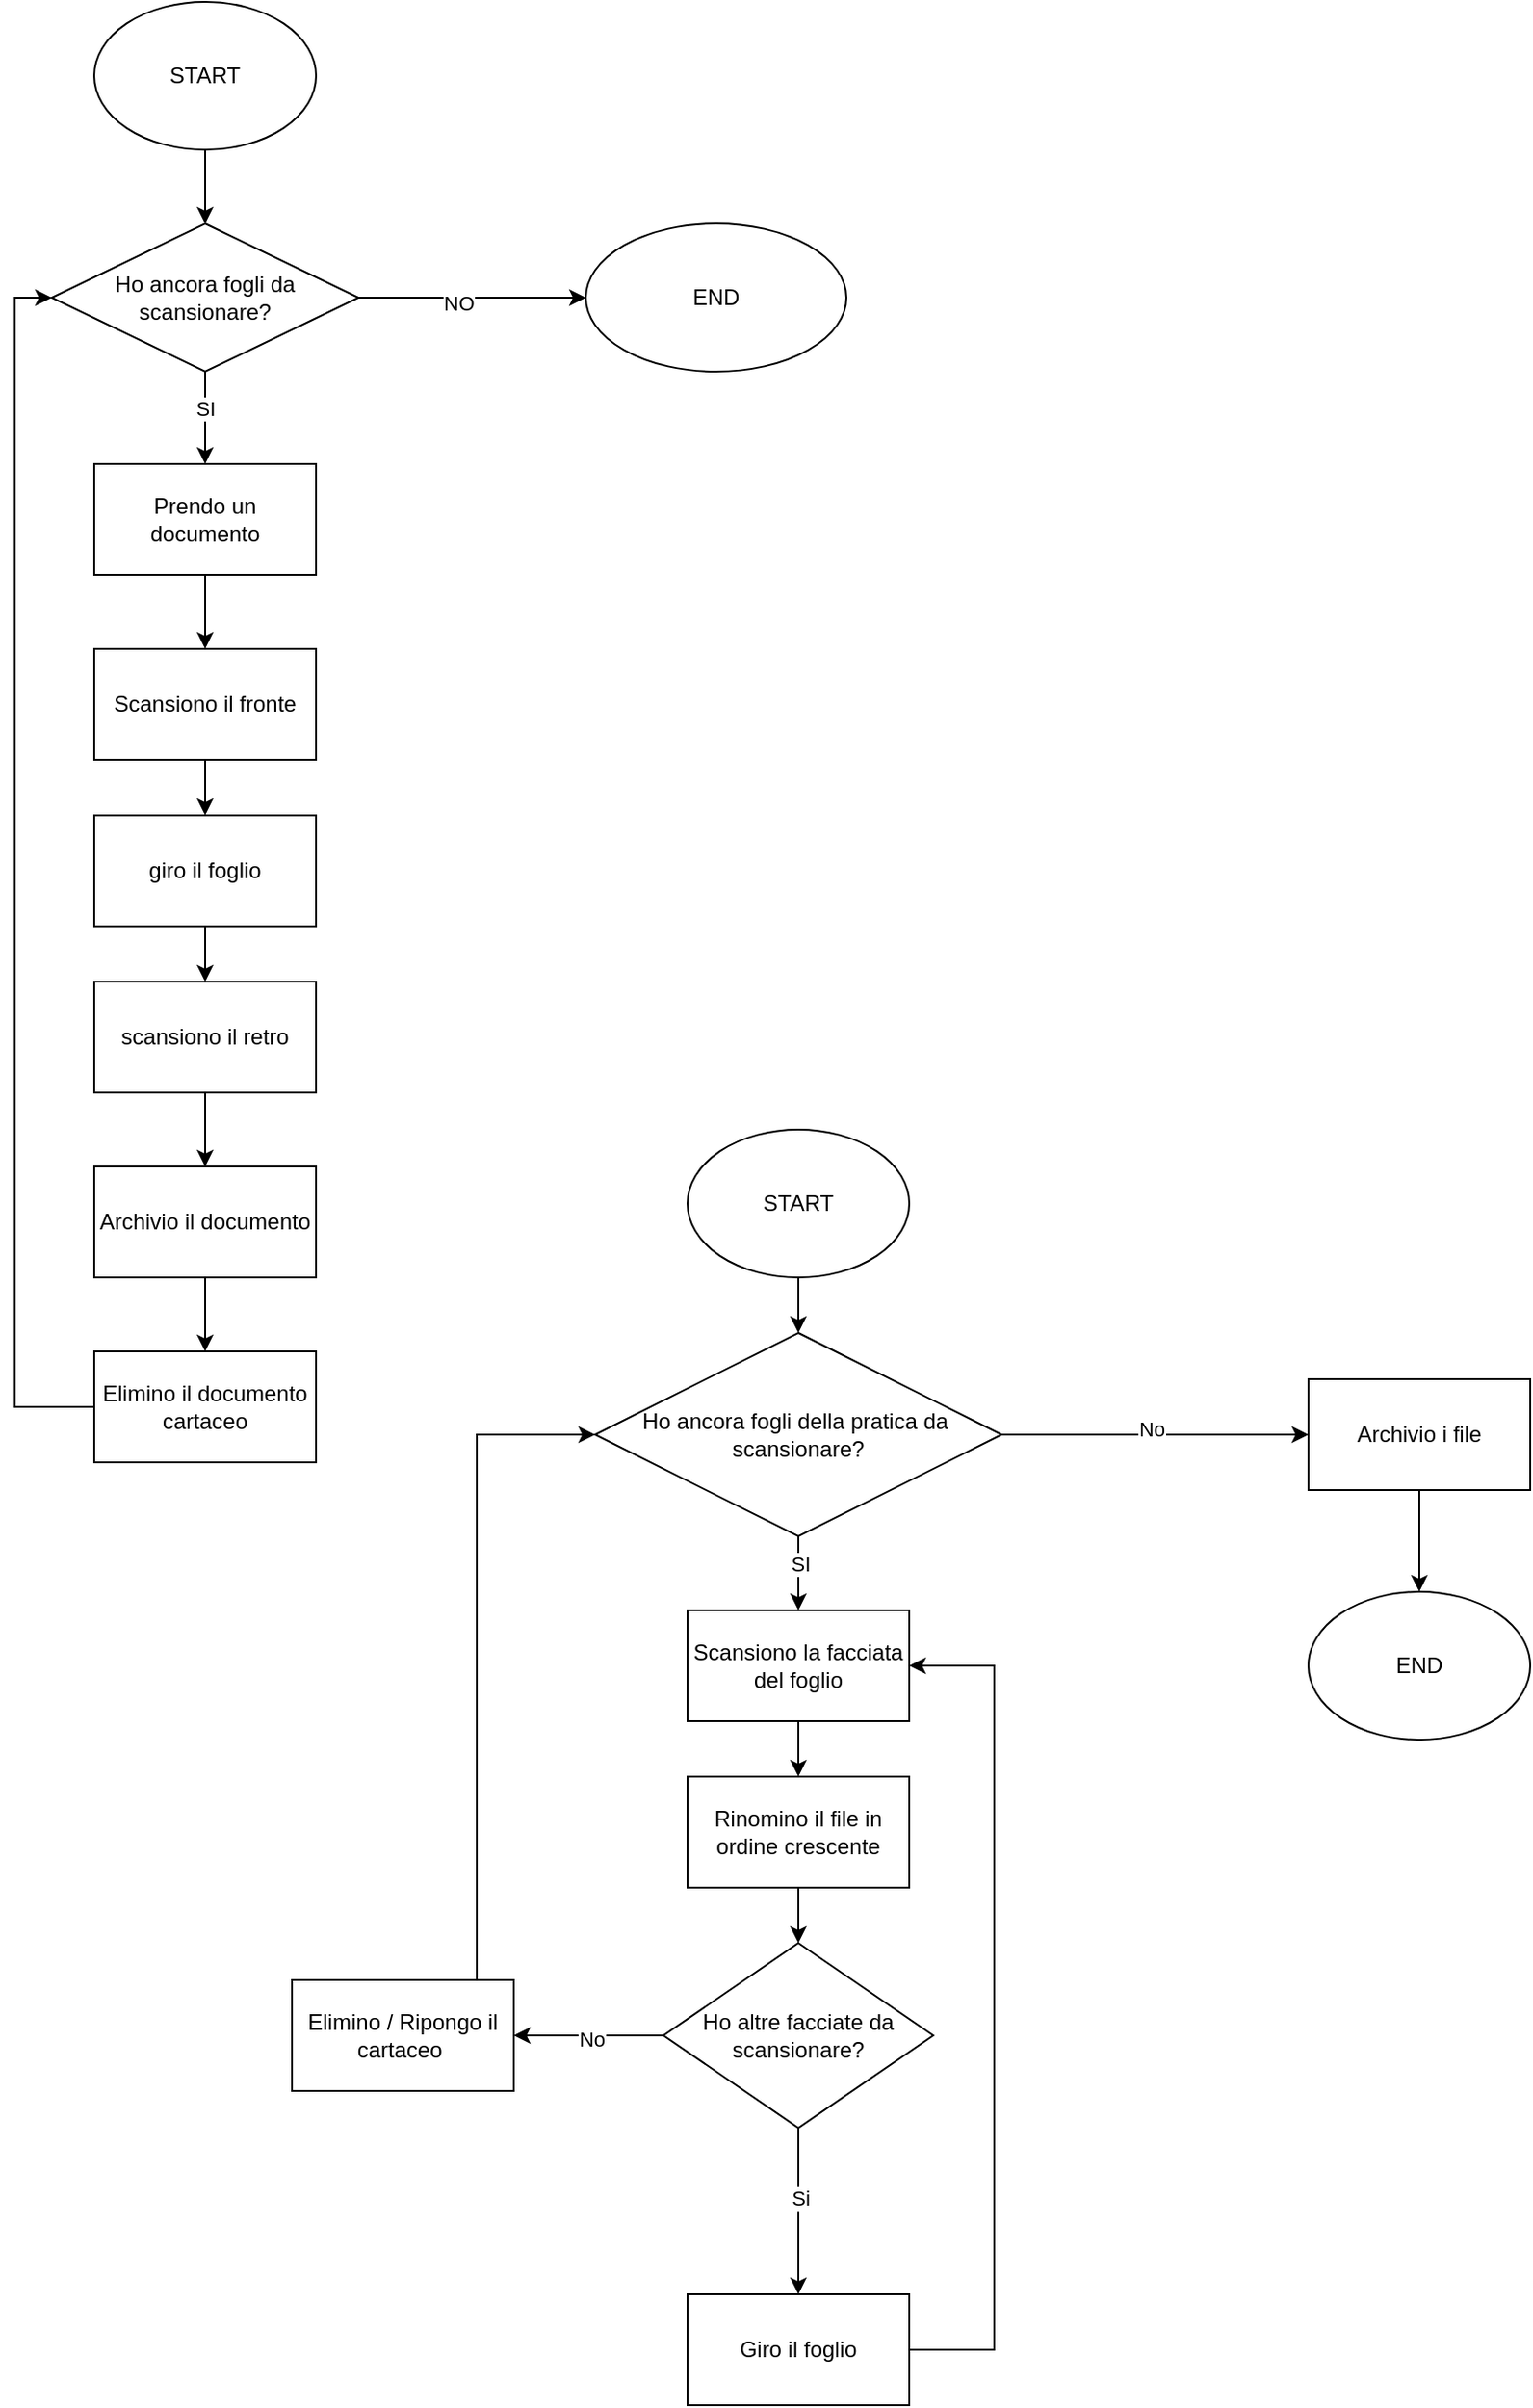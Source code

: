 <mxfile version="22.1.8" type="google">
  <diagram name="Pagina-1" id="9D4lfbzUUJnUj3Vq5h7a">
    <mxGraphModel grid="1" page="1" gridSize="10" guides="1" tooltips="1" connect="1" arrows="1" fold="1" pageScale="1" pageWidth="827" pageHeight="1169" math="0" shadow="0">
      <root>
        <mxCell id="0" />
        <mxCell id="1" parent="0" />
        <mxCell id="tYbJVzSkGfq-g5frL8zb-3" value="" style="edgeStyle=orthogonalEdgeStyle;rounded=0;orthogonalLoop=1;jettySize=auto;html=1;" edge="1" parent="1" source="tYbJVzSkGfq-g5frL8zb-1" target="tYbJVzSkGfq-g5frL8zb-2">
          <mxGeometry relative="1" as="geometry" />
        </mxCell>
        <mxCell id="tYbJVzSkGfq-g5frL8zb-1" value="START" style="ellipse;whiteSpace=wrap;html=1;" vertex="1" parent="1">
          <mxGeometry x="33" y="10" width="120" height="80" as="geometry" />
        </mxCell>
        <mxCell id="pgfOLzISUxI_B2i6HKFk-3" style="edgeStyle=orthogonalEdgeStyle;rounded=0;orthogonalLoop=1;jettySize=auto;html=1;exitX=0.5;exitY=1;exitDx=0;exitDy=0;entryX=0.5;entryY=0;entryDx=0;entryDy=0;" edge="1" parent="1" source="tYbJVzSkGfq-g5frL8zb-2" target="tYbJVzSkGfq-g5frL8zb-4">
          <mxGeometry relative="1" as="geometry" />
        </mxCell>
        <mxCell id="pgfOLzISUxI_B2i6HKFk-4" value="SI" style="edgeLabel;html=1;align=center;verticalAlign=middle;resizable=0;points=[];" vertex="1" connectable="0" parent="pgfOLzISUxI_B2i6HKFk-3">
          <mxGeometry x="-0.2" relative="1" as="geometry">
            <mxPoint as="offset" />
          </mxGeometry>
        </mxCell>
        <mxCell id="pgfOLzISUxI_B2i6HKFk-21" value="" style="edgeStyle=orthogonalEdgeStyle;rounded=0;orthogonalLoop=1;jettySize=auto;html=1;" edge="1" parent="1" source="tYbJVzSkGfq-g5frL8zb-2" target="pgfOLzISUxI_B2i6HKFk-20">
          <mxGeometry relative="1" as="geometry" />
        </mxCell>
        <mxCell id="pgfOLzISUxI_B2i6HKFk-22" value="NO" style="edgeLabel;html=1;align=center;verticalAlign=middle;resizable=0;points=[];" vertex="1" connectable="0" parent="pgfOLzISUxI_B2i6HKFk-21">
          <mxGeometry x="-0.122" y="-3" relative="1" as="geometry">
            <mxPoint as="offset" />
          </mxGeometry>
        </mxCell>
        <mxCell id="tYbJVzSkGfq-g5frL8zb-2" value="Ho ancora fogli da scansionare?" style="rhombus;whiteSpace=wrap;html=1;" vertex="1" parent="1">
          <mxGeometry x="10" y="130" width="166" height="80" as="geometry" />
        </mxCell>
        <mxCell id="pgfOLzISUxI_B2i6HKFk-8" value="" style="edgeStyle=orthogonalEdgeStyle;rounded=0;orthogonalLoop=1;jettySize=auto;html=1;" edge="1" parent="1" source="tYbJVzSkGfq-g5frL8zb-4" target="pgfOLzISUxI_B2i6HKFk-5">
          <mxGeometry relative="1" as="geometry" />
        </mxCell>
        <mxCell id="tYbJVzSkGfq-g5frL8zb-4" value="Prendo un documento" style="rounded=0;whiteSpace=wrap;html=1;" vertex="1" parent="1">
          <mxGeometry x="33" y="260" width="120" height="60" as="geometry" />
        </mxCell>
        <mxCell id="N3wln7EAqVzwOZXVGCjH-3" style="edgeStyle=orthogonalEdgeStyle;rounded=0;orthogonalLoop=1;jettySize=auto;html=1;entryX=0.5;entryY=0;entryDx=0;entryDy=0;" edge="1" parent="1" source="N3wln7EAqVzwOZXVGCjH-1" target="N3wln7EAqVzwOZXVGCjH-2">
          <mxGeometry relative="1" as="geometry" />
        </mxCell>
        <mxCell id="N3wln7EAqVzwOZXVGCjH-1" value="START" style="ellipse;whiteSpace=wrap;html=1;" vertex="1" parent="1">
          <mxGeometry x="354" y="620" width="120" height="80" as="geometry" />
        </mxCell>
        <mxCell id="N3wln7EAqVzwOZXVGCjH-7" style="edgeStyle=orthogonalEdgeStyle;rounded=0;orthogonalLoop=1;jettySize=auto;html=1;entryX=0.5;entryY=0;entryDx=0;entryDy=0;" edge="1" parent="1" source="N3wln7EAqVzwOZXVGCjH-2" target="N3wln7EAqVzwOZXVGCjH-4">
          <mxGeometry relative="1" as="geometry" />
        </mxCell>
        <mxCell id="N3wln7EAqVzwOZXVGCjH-8" value="SI" style="edgeLabel;html=1;align=center;verticalAlign=middle;resizable=0;points=[];" connectable="0" vertex="1" parent="N3wln7EAqVzwOZXVGCjH-7">
          <mxGeometry x="-0.28" y="1" relative="1" as="geometry">
            <mxPoint as="offset" />
          </mxGeometry>
        </mxCell>
        <mxCell id="N3wln7EAqVzwOZXVGCjH-37" style="edgeStyle=orthogonalEdgeStyle;rounded=0;orthogonalLoop=1;jettySize=auto;html=1;entryX=0;entryY=0.5;entryDx=0;entryDy=0;" edge="1" parent="1" source="N3wln7EAqVzwOZXVGCjH-2" target="N3wln7EAqVzwOZXVGCjH-30">
          <mxGeometry relative="1" as="geometry" />
        </mxCell>
        <mxCell id="N3wln7EAqVzwOZXVGCjH-38" value="No" style="edgeLabel;html=1;align=center;verticalAlign=middle;resizable=0;points=[];" connectable="0" vertex="1" parent="N3wln7EAqVzwOZXVGCjH-37">
          <mxGeometry x="-0.024" y="3" relative="1" as="geometry">
            <mxPoint as="offset" />
          </mxGeometry>
        </mxCell>
        <mxCell id="N3wln7EAqVzwOZXVGCjH-2" value="Ho ancora fogli della pratica da&amp;nbsp; scansionare?" style="rhombus;whiteSpace=wrap;html=1;" vertex="1" parent="1">
          <mxGeometry x="304" y="730" width="220" height="110" as="geometry" />
        </mxCell>
        <mxCell id="pgfOLzISUxI_B2i6HKFk-12" value="" style="edgeStyle=orthogonalEdgeStyle;rounded=0;orthogonalLoop=1;jettySize=auto;html=1;" edge="1" parent="1" source="pgfOLzISUxI_B2i6HKFk-5" target="pgfOLzISUxI_B2i6HKFk-11">
          <mxGeometry relative="1" as="geometry" />
        </mxCell>
        <mxCell id="pgfOLzISUxI_B2i6HKFk-5" value="Scansiono il fronte" style="rounded=0;whiteSpace=wrap;html=1;" vertex="1" parent="1">
          <mxGeometry x="33" y="360" width="120" height="60" as="geometry" />
        </mxCell>
        <mxCell id="N3wln7EAqVzwOZXVGCjH-35" value="" style="edgeStyle=orthogonalEdgeStyle;rounded=0;orthogonalLoop=1;jettySize=auto;html=1;" edge="1" parent="1" source="N3wln7EAqVzwOZXVGCjH-4" target="N3wln7EAqVzwOZXVGCjH-34">
          <mxGeometry relative="1" as="geometry" />
        </mxCell>
        <mxCell id="N3wln7EAqVzwOZXVGCjH-4" value="Scansiono la facciata del foglio" style="whiteSpace=wrap;html=1;" vertex="1" parent="1">
          <mxGeometry x="354" y="880" width="120" height="60" as="geometry" />
        </mxCell>
        <mxCell id="pgfOLzISUxI_B2i6HKFk-14" value="" style="edgeStyle=orthogonalEdgeStyle;rounded=0;orthogonalLoop=1;jettySize=auto;html=1;" edge="1" parent="1" source="pgfOLzISUxI_B2i6HKFk-11" target="pgfOLzISUxI_B2i6HKFk-13">
          <mxGeometry relative="1" as="geometry" />
        </mxCell>
        <mxCell id="pgfOLzISUxI_B2i6HKFk-11" value="giro il foglio" style="whiteSpace=wrap;html=1;rounded=0;" vertex="1" parent="1">
          <mxGeometry x="33" y="450" width="120" height="60" as="geometry" />
        </mxCell>
        <mxCell id="pgfOLzISUxI_B2i6HKFk-16" value="" style="edgeStyle=orthogonalEdgeStyle;rounded=0;orthogonalLoop=1;jettySize=auto;html=1;" edge="1" parent="1" source="pgfOLzISUxI_B2i6HKFk-13" target="pgfOLzISUxI_B2i6HKFk-15">
          <mxGeometry relative="1" as="geometry" />
        </mxCell>
        <mxCell id="pgfOLzISUxI_B2i6HKFk-13" value="scansiono il retro" style="whiteSpace=wrap;html=1;rounded=0;" vertex="1" parent="1">
          <mxGeometry x="33" y="540" width="120" height="60" as="geometry" />
        </mxCell>
        <mxCell id="pgfOLzISUxI_B2i6HKFk-18" value="" style="edgeStyle=orthogonalEdgeStyle;rounded=0;orthogonalLoop=1;jettySize=auto;html=1;" edge="1" parent="1" source="pgfOLzISUxI_B2i6HKFk-15" target="pgfOLzISUxI_B2i6HKFk-17">
          <mxGeometry relative="1" as="geometry" />
        </mxCell>
        <mxCell id="pgfOLzISUxI_B2i6HKFk-15" value="Archivio il documento" style="whiteSpace=wrap;html=1;rounded=0;" vertex="1" parent="1">
          <mxGeometry x="33" y="640" width="120" height="60" as="geometry" />
        </mxCell>
        <mxCell id="pgfOLzISUxI_B2i6HKFk-19" style="edgeStyle=orthogonalEdgeStyle;rounded=0;orthogonalLoop=1;jettySize=auto;html=1;exitX=0;exitY=0.5;exitDx=0;exitDy=0;entryX=0;entryY=0.5;entryDx=0;entryDy=0;" edge="1" parent="1" source="pgfOLzISUxI_B2i6HKFk-17" target="tYbJVzSkGfq-g5frL8zb-2">
          <mxGeometry relative="1" as="geometry" />
        </mxCell>
        <mxCell id="pgfOLzISUxI_B2i6HKFk-17" value="Elimino il documento cartaceo" style="whiteSpace=wrap;html=1;rounded=0;" vertex="1" parent="1">
          <mxGeometry x="33" y="740" width="120" height="60" as="geometry" />
        </mxCell>
        <mxCell id="N3wln7EAqVzwOZXVGCjH-17" value="" style="edgeStyle=orthogonalEdgeStyle;rounded=0;orthogonalLoop=1;jettySize=auto;html=1;" edge="1" parent="1" source="N3wln7EAqVzwOZXVGCjH-13" target="N3wln7EAqVzwOZXVGCjH-16">
          <mxGeometry relative="1" as="geometry" />
        </mxCell>
        <mxCell id="N3wln7EAqVzwOZXVGCjH-19" value="No" style="edgeLabel;html=1;align=center;verticalAlign=middle;resizable=0;points=[];" connectable="0" vertex="1" parent="N3wln7EAqVzwOZXVGCjH-17">
          <mxGeometry x="-0.029" y="2" relative="1" as="geometry">
            <mxPoint as="offset" />
          </mxGeometry>
        </mxCell>
        <mxCell id="N3wln7EAqVzwOZXVGCjH-21" value="" style="edgeStyle=orthogonalEdgeStyle;rounded=0;orthogonalLoop=1;jettySize=auto;html=1;" edge="1" parent="1" source="N3wln7EAqVzwOZXVGCjH-13" target="N3wln7EAqVzwOZXVGCjH-20">
          <mxGeometry relative="1" as="geometry" />
        </mxCell>
        <mxCell id="N3wln7EAqVzwOZXVGCjH-22" value="Si" style="edgeLabel;html=1;align=center;verticalAlign=middle;resizable=0;points=[];" connectable="0" vertex="1" parent="N3wln7EAqVzwOZXVGCjH-21">
          <mxGeometry x="-0.167" y="1" relative="1" as="geometry">
            <mxPoint as="offset" />
          </mxGeometry>
        </mxCell>
        <mxCell id="N3wln7EAqVzwOZXVGCjH-13" value="Ho altre facciate da scansionare?" style="rhombus;whiteSpace=wrap;html=1;" vertex="1" parent="1">
          <mxGeometry x="341" y="1060" width="146" height="100" as="geometry" />
        </mxCell>
        <mxCell id="pgfOLzISUxI_B2i6HKFk-20" value="END" style="ellipse;whiteSpace=wrap;html=1;" vertex="1" parent="1">
          <mxGeometry x="299" y="130" width="141" height="80" as="geometry" />
        </mxCell>
        <mxCell id="N3wln7EAqVzwOZXVGCjH-28" style="edgeStyle=orthogonalEdgeStyle;rounded=0;orthogonalLoop=1;jettySize=auto;html=1;entryX=0;entryY=0.5;entryDx=0;entryDy=0;" edge="1" parent="1" source="N3wln7EAqVzwOZXVGCjH-16" target="N3wln7EAqVzwOZXVGCjH-2">
          <mxGeometry relative="1" as="geometry">
            <Array as="points">
              <mxPoint x="240" y="785" />
            </Array>
          </mxGeometry>
        </mxCell>
        <mxCell id="N3wln7EAqVzwOZXVGCjH-16" value="Elimino / Ripongo il cartaceo&amp;nbsp;" style="whiteSpace=wrap;html=1;" vertex="1" parent="1">
          <mxGeometry x="140" y="1080" width="120" height="60" as="geometry" />
        </mxCell>
        <mxCell id="N3wln7EAqVzwOZXVGCjH-40" style="edgeStyle=orthogonalEdgeStyle;rounded=0;orthogonalLoop=1;jettySize=auto;html=1;entryX=1;entryY=0.5;entryDx=0;entryDy=0;" edge="1" parent="1" source="N3wln7EAqVzwOZXVGCjH-20" target="N3wln7EAqVzwOZXVGCjH-4">
          <mxGeometry relative="1" as="geometry">
            <Array as="points">
              <mxPoint x="520" y="1280" />
              <mxPoint x="520" y="910" />
            </Array>
          </mxGeometry>
        </mxCell>
        <mxCell id="N3wln7EAqVzwOZXVGCjH-20" value="Giro il foglio" style="whiteSpace=wrap;html=1;" vertex="1" parent="1">
          <mxGeometry x="354" y="1250" width="120" height="60" as="geometry" />
        </mxCell>
        <mxCell id="N3wln7EAqVzwOZXVGCjH-24" value="END" style="ellipse;whiteSpace=wrap;html=1;" vertex="1" parent="1">
          <mxGeometry x="690" y="870" width="120" height="80" as="geometry" />
        </mxCell>
        <mxCell id="N3wln7EAqVzwOZXVGCjH-32" style="edgeStyle=orthogonalEdgeStyle;rounded=0;orthogonalLoop=1;jettySize=auto;html=1;entryX=0.5;entryY=0;entryDx=0;entryDy=0;" edge="1" parent="1" source="N3wln7EAqVzwOZXVGCjH-30" target="N3wln7EAqVzwOZXVGCjH-24">
          <mxGeometry relative="1" as="geometry" />
        </mxCell>
        <mxCell id="N3wln7EAqVzwOZXVGCjH-30" value="Archivio i file" style="whiteSpace=wrap;html=1;" vertex="1" parent="1">
          <mxGeometry x="690" y="755" width="120" height="60" as="geometry" />
        </mxCell>
        <mxCell id="N3wln7EAqVzwOZXVGCjH-36" style="edgeStyle=orthogonalEdgeStyle;rounded=0;orthogonalLoop=1;jettySize=auto;html=1;entryX=0.5;entryY=0;entryDx=0;entryDy=0;" edge="1" parent="1" source="N3wln7EAqVzwOZXVGCjH-34" target="N3wln7EAqVzwOZXVGCjH-13">
          <mxGeometry relative="1" as="geometry" />
        </mxCell>
        <mxCell id="N3wln7EAqVzwOZXVGCjH-34" value="Rinomino il file in ordine crescente" style="whiteSpace=wrap;html=1;" vertex="1" parent="1">
          <mxGeometry x="354" y="970" width="120" height="60" as="geometry" />
        </mxCell>
      </root>
    </mxGraphModel>
  </diagram>
</mxfile>
